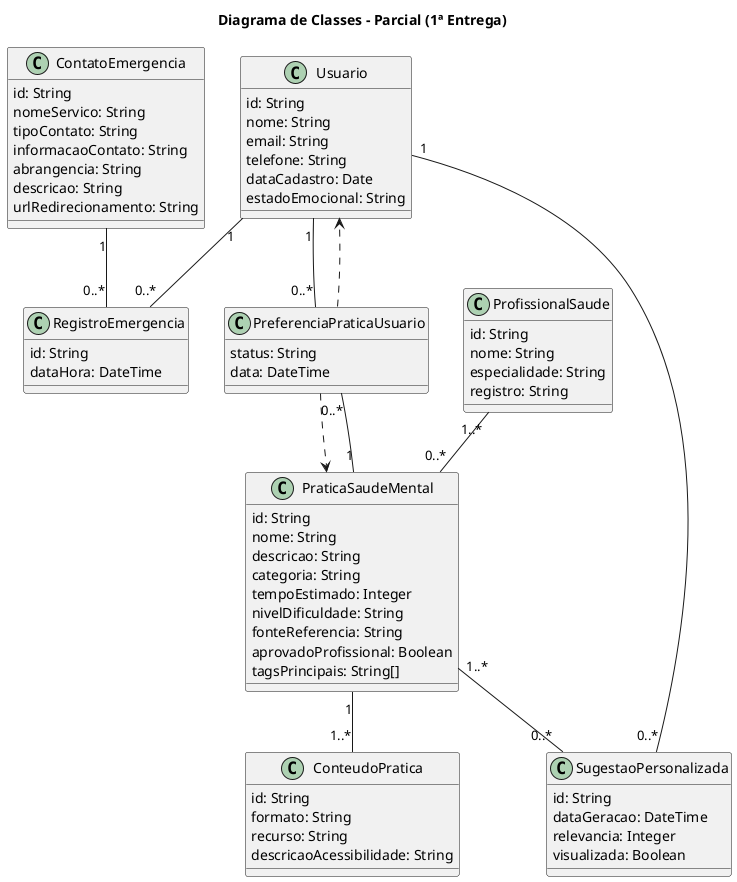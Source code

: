 @startuml Diagrama de Classes
title Diagrama de Classes - Parcial (1ª Entrega)

' ------------------ CLASSES ------------------

class Usuario {
  id: String
  nome: String
  email: String
  telefone: String
  dataCadastro: Date
  estadoEmocional: String
}

class ContatoEmergencia {
  id: String
  nomeServico: String
  tipoContato: String
  informacaoContato: String
  abrangencia: String
  descricao: String
  urlRedirecionamento: String
}

class RegistroEmergencia {
  id: String
  dataHora: DateTime
}

class PraticaSaudeMental {
  id: String
  nome: String
  descricao: String
  categoria: String
  tempoEstimado: Integer
  nivelDificuldade: String
  fonteReferencia: String
  aprovadoProfissional: Boolean
  tagsPrincipais: String[]
}

class ConteudoPratica {
  id: String
  formato: String
  recurso: String
  descricaoAcessibilidade: String
}

class PreferenciaPraticaUsuario {
  status: String
  data: DateTime
}

class SugestaoPersonalizada {
  id: String
  dataGeracao: DateTime
  relevancia: Integer
  visualizada: Boolean
}

class ProfissionalSaude {
  id: String
  nome: String
  especialidade: String
  registro: String
}

' ------------------ RELACIONAMENTOS ------------------

Usuario "1" -- "0..*" RegistroEmergencia
ContatoEmergencia "1" -- "0..*" RegistroEmergencia

PraticaSaudeMental "1" -- "1..*" ConteudoPratica

Usuario "1" -- "0..*" PreferenciaPraticaUsuario
PraticaSaudeMental "1" -- "0..*" PreferenciaPraticaUsuario
PreferenciaPraticaUsuario ..> Usuario
PreferenciaPraticaUsuario ..> PraticaSaudeMental

Usuario "1" -- "0..*" SugestaoPersonalizada
PraticaSaudeMental "1..*" -- "0..*" SugestaoPersonalizada
ProfissionalSaude "1..*" -- "0..*" PraticaSaudeMental
@enduml